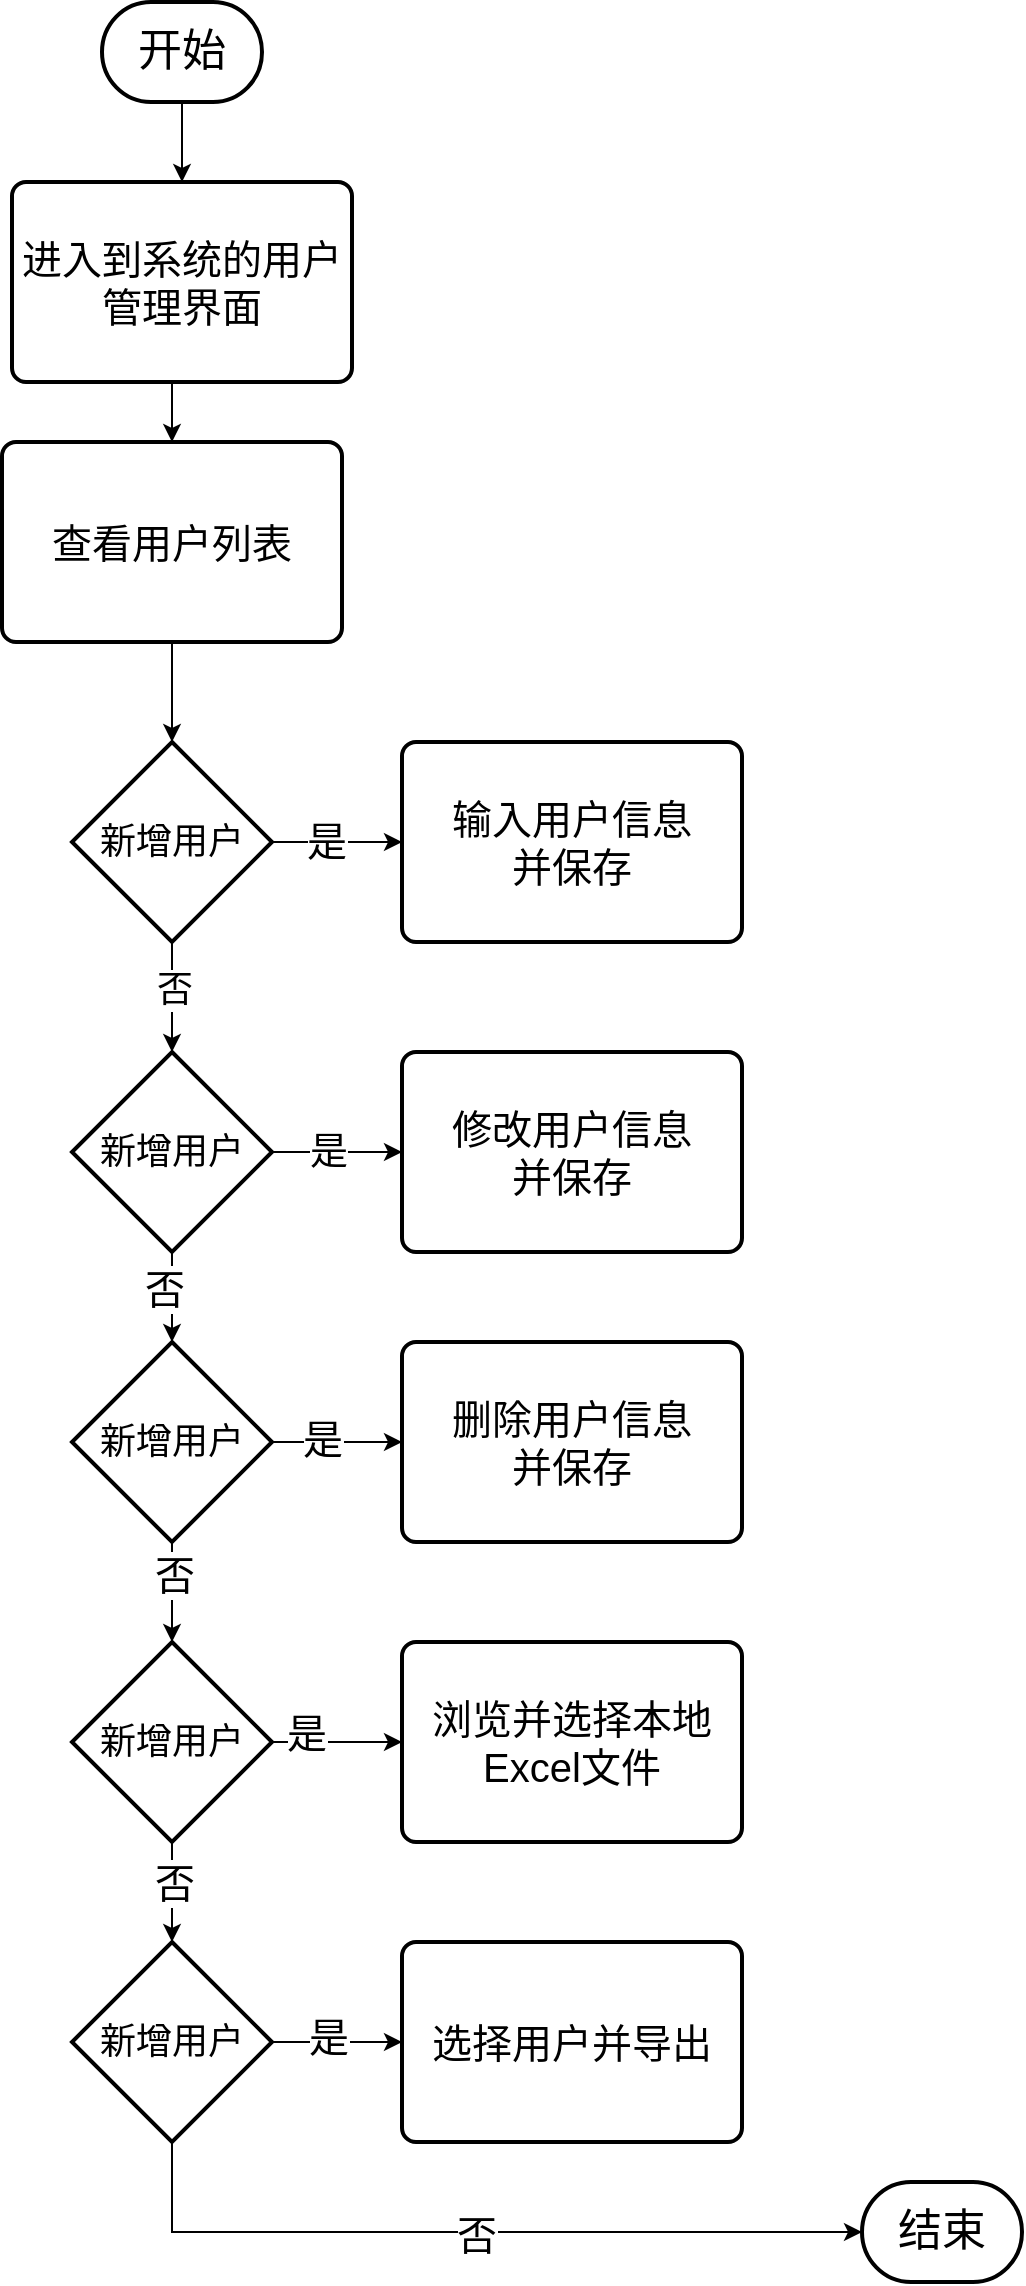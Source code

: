 <mxfile version="27.0.3">
  <diagram name="第 1 页" id="dHS4HcM5OpE4were0QTv">
    <mxGraphModel dx="1796" dy="1060" grid="1" gridSize="10" guides="1" tooltips="1" connect="1" arrows="1" fold="1" page="1" pageScale="1" pageWidth="827" pageHeight="1169" math="0" shadow="0">
      <root>
        <mxCell id="0" />
        <mxCell id="1" parent="0" />
        <mxCell id="wIUuPFmti2fKQQLoH150-15" style="edgeStyle=orthogonalEdgeStyle;rounded=0;orthogonalLoop=1;jettySize=auto;html=1;exitX=0.5;exitY=1;exitDx=0;exitDy=0;exitPerimeter=0;entryX=0.5;entryY=0;entryDx=0;entryDy=0;" edge="1" parent="1" source="wIUuPFmti2fKQQLoH150-1" target="wIUuPFmti2fKQQLoH150-2">
          <mxGeometry relative="1" as="geometry" />
        </mxCell>
        <mxCell id="wIUuPFmti2fKQQLoH150-1" value="&lt;font style=&quot;font-size: 22px;&quot;&gt;开始&lt;/font&gt;" style="strokeWidth=2;html=1;shape=mxgraph.flowchart.terminator;whiteSpace=wrap;" vertex="1" parent="1">
          <mxGeometry x="190" y="10" width="80" height="50" as="geometry" />
        </mxCell>
        <mxCell id="wIUuPFmti2fKQQLoH150-16" style="edgeStyle=orthogonalEdgeStyle;rounded=0;orthogonalLoop=1;jettySize=auto;html=1;exitX=0.5;exitY=1;exitDx=0;exitDy=0;entryX=0.5;entryY=0;entryDx=0;entryDy=0;" edge="1" parent="1" source="wIUuPFmti2fKQQLoH150-2" target="wIUuPFmti2fKQQLoH150-3">
          <mxGeometry relative="1" as="geometry" />
        </mxCell>
        <mxCell id="wIUuPFmti2fKQQLoH150-2" value="&lt;font style=&quot;font-size: 20px;&quot;&gt;进入到系统的用&lt;span style=&quot;background-color: transparent; color: light-dark(rgb(0, 0, 0), rgb(255, 255, 255));&quot;&gt;户&lt;/span&gt;&lt;/font&gt;&lt;div&gt;&lt;div&gt;&lt;font style=&quot;font-size: 20px;&quot;&gt;管理界面&lt;/font&gt;&lt;/div&gt;&lt;/div&gt;" style="rounded=1;whiteSpace=wrap;html=1;absoluteArcSize=1;arcSize=14;strokeWidth=2;" vertex="1" parent="1">
          <mxGeometry x="145" y="100" width="170" height="100" as="geometry" />
        </mxCell>
        <mxCell id="wIUuPFmti2fKQQLoH150-17" value="" style="edgeStyle=orthogonalEdgeStyle;rounded=0;orthogonalLoop=1;jettySize=auto;html=1;" edge="1" parent="1" source="wIUuPFmti2fKQQLoH150-3" target="wIUuPFmti2fKQQLoH150-5">
          <mxGeometry relative="1" as="geometry" />
        </mxCell>
        <mxCell id="wIUuPFmti2fKQQLoH150-3" value="&lt;span style=&quot;font-size: 20px;&quot;&gt;查看用户列表&lt;/span&gt;" style="rounded=1;whiteSpace=wrap;html=1;absoluteArcSize=1;arcSize=14;strokeWidth=2;" vertex="1" parent="1">
          <mxGeometry x="140" y="230" width="170" height="100" as="geometry" />
        </mxCell>
        <mxCell id="wIUuPFmti2fKQQLoH150-32" value="" style="edgeStyle=orthogonalEdgeStyle;rounded=0;orthogonalLoop=1;jettySize=auto;html=1;" edge="1" parent="1" source="wIUuPFmti2fKQQLoH150-4" target="wIUuPFmti2fKQQLoH150-13">
          <mxGeometry relative="1" as="geometry" />
        </mxCell>
        <mxCell id="wIUuPFmti2fKQQLoH150-36" value="&lt;font style=&quot;font-size: 20px;&quot;&gt;是&lt;/font&gt;" style="edgeLabel;html=1;align=center;verticalAlign=middle;resizable=0;points=[];" vertex="1" connectable="0" parent="wIUuPFmti2fKQQLoH150-32">
          <mxGeometry x="-0.157" y="3" relative="1" as="geometry">
            <mxPoint as="offset" />
          </mxGeometry>
        </mxCell>
        <mxCell id="wIUuPFmti2fKQQLoH150-4" value="&lt;font style=&quot;font-size: 18px;&quot;&gt;新增用户&lt;/font&gt;" style="strokeWidth=2;html=1;shape=mxgraph.flowchart.decision;whiteSpace=wrap;" vertex="1" parent="1">
          <mxGeometry x="175" y="980" width="100" height="100" as="geometry" />
        </mxCell>
        <mxCell id="wIUuPFmti2fKQQLoH150-19" value="" style="edgeStyle=orthogonalEdgeStyle;rounded=0;orthogonalLoop=1;jettySize=auto;html=1;" edge="1" parent="1" source="wIUuPFmti2fKQQLoH150-5" target="wIUuPFmti2fKQQLoH150-9">
          <mxGeometry relative="1" as="geometry" />
        </mxCell>
        <mxCell id="wIUuPFmti2fKQQLoH150-20" value="是" style="edgeLabel;html=1;align=center;verticalAlign=middle;resizable=0;points=[];fontSize=20;" vertex="1" connectable="0" parent="wIUuPFmti2fKQQLoH150-19">
          <mxGeometry x="-0.18" y="1" relative="1" as="geometry">
            <mxPoint as="offset" />
          </mxGeometry>
        </mxCell>
        <mxCell id="wIUuPFmti2fKQQLoH150-21" value="" style="edgeStyle=orthogonalEdgeStyle;rounded=0;orthogonalLoop=1;jettySize=auto;html=1;" edge="1" parent="1" source="wIUuPFmti2fKQQLoH150-5" target="wIUuPFmti2fKQQLoH150-6">
          <mxGeometry relative="1" as="geometry" />
        </mxCell>
        <mxCell id="wIUuPFmti2fKQQLoH150-22" value="否" style="edgeLabel;html=1;align=center;verticalAlign=middle;resizable=0;points=[];fontSize=18;" vertex="1" connectable="0" parent="wIUuPFmti2fKQQLoH150-21">
          <mxGeometry x="-0.12" y="1" relative="1" as="geometry">
            <mxPoint as="offset" />
          </mxGeometry>
        </mxCell>
        <mxCell id="wIUuPFmti2fKQQLoH150-5" value="&lt;font style=&quot;font-size: 18px;&quot;&gt;新增用户&lt;/font&gt;" style="strokeWidth=2;html=1;shape=mxgraph.flowchart.decision;whiteSpace=wrap;" vertex="1" parent="1">
          <mxGeometry x="175" y="380" width="100" height="100" as="geometry" />
        </mxCell>
        <mxCell id="wIUuPFmti2fKQQLoH150-23" value="" style="edgeStyle=orthogonalEdgeStyle;rounded=0;orthogonalLoop=1;jettySize=auto;html=1;" edge="1" parent="1" source="wIUuPFmti2fKQQLoH150-6" target="wIUuPFmti2fKQQLoH150-10">
          <mxGeometry relative="1" as="geometry" />
        </mxCell>
        <mxCell id="wIUuPFmti2fKQQLoH150-24" value="是" style="edgeLabel;html=1;align=center;verticalAlign=middle;resizable=0;points=[];fontSize=19;" vertex="1" connectable="0" parent="wIUuPFmti2fKQQLoH150-23">
          <mxGeometry x="-0.157" relative="1" as="geometry">
            <mxPoint as="offset" />
          </mxGeometry>
        </mxCell>
        <mxCell id="wIUuPFmti2fKQQLoH150-25" value="" style="edgeStyle=orthogonalEdgeStyle;rounded=0;orthogonalLoop=1;jettySize=auto;html=1;" edge="1" parent="1" source="wIUuPFmti2fKQQLoH150-6" target="wIUuPFmti2fKQQLoH150-7">
          <mxGeometry relative="1" as="geometry" />
        </mxCell>
        <mxCell id="wIUuPFmti2fKQQLoH150-26" value="否" style="edgeLabel;html=1;align=center;verticalAlign=middle;resizable=0;points=[];fontSize=20;" vertex="1" connectable="0" parent="wIUuPFmti2fKQQLoH150-25">
          <mxGeometry x="-0.191" y="-4" relative="1" as="geometry">
            <mxPoint as="offset" />
          </mxGeometry>
        </mxCell>
        <mxCell id="wIUuPFmti2fKQQLoH150-6" value="&lt;font style=&quot;font-size: 18px;&quot;&gt;新增用户&lt;/font&gt;" style="strokeWidth=2;html=1;shape=mxgraph.flowchart.decision;whiteSpace=wrap;" vertex="1" parent="1">
          <mxGeometry x="175" y="535" width="100" height="100" as="geometry" />
        </mxCell>
        <mxCell id="wIUuPFmti2fKQQLoH150-27" value="" style="edgeStyle=orthogonalEdgeStyle;rounded=0;orthogonalLoop=1;jettySize=auto;html=1;" edge="1" parent="1" source="wIUuPFmti2fKQQLoH150-7" target="wIUuPFmti2fKQQLoH150-11">
          <mxGeometry relative="1" as="geometry" />
        </mxCell>
        <mxCell id="wIUuPFmti2fKQQLoH150-28" value="是" style="edgeLabel;html=1;align=center;verticalAlign=middle;resizable=0;points=[];fontSize=20;" vertex="1" connectable="0" parent="wIUuPFmti2fKQQLoH150-27">
          <mxGeometry x="-0.249" y="2" relative="1" as="geometry">
            <mxPoint as="offset" />
          </mxGeometry>
        </mxCell>
        <mxCell id="wIUuPFmti2fKQQLoH150-29" value="" style="edgeStyle=orthogonalEdgeStyle;rounded=0;orthogonalLoop=1;jettySize=auto;html=1;" edge="1" parent="1" source="wIUuPFmti2fKQQLoH150-7" target="wIUuPFmti2fKQQLoH150-8">
          <mxGeometry relative="1" as="geometry" />
        </mxCell>
        <mxCell id="wIUuPFmti2fKQQLoH150-33" value="&lt;font style=&quot;font-size: 20px;&quot;&gt;否&lt;/font&gt;" style="edgeLabel;html=1;align=center;verticalAlign=middle;resizable=0;points=[];" vertex="1" connectable="0" parent="wIUuPFmti2fKQQLoH150-29">
          <mxGeometry x="-0.352" y="1" relative="1" as="geometry">
            <mxPoint as="offset" />
          </mxGeometry>
        </mxCell>
        <mxCell id="wIUuPFmti2fKQQLoH150-7" value="&lt;font style=&quot;font-size: 18px;&quot;&gt;新增用户&lt;/font&gt;" style="strokeWidth=2;html=1;shape=mxgraph.flowchart.decision;whiteSpace=wrap;" vertex="1" parent="1">
          <mxGeometry x="175" y="680" width="100" height="100" as="geometry" />
        </mxCell>
        <mxCell id="wIUuPFmti2fKQQLoH150-30" value="" style="edgeStyle=orthogonalEdgeStyle;rounded=0;orthogonalLoop=1;jettySize=auto;html=1;" edge="1" parent="1" source="wIUuPFmti2fKQQLoH150-8" target="wIUuPFmti2fKQQLoH150-4">
          <mxGeometry relative="1" as="geometry" />
        </mxCell>
        <mxCell id="wIUuPFmti2fKQQLoH150-35" value="&lt;font style=&quot;font-size: 20px;&quot;&gt;否&lt;/font&gt;" style="edgeLabel;html=1;align=center;verticalAlign=middle;resizable=0;points=[];" vertex="1" connectable="0" parent="wIUuPFmti2fKQQLoH150-30">
          <mxGeometry x="-0.216" y="1" relative="1" as="geometry">
            <mxPoint as="offset" />
          </mxGeometry>
        </mxCell>
        <mxCell id="wIUuPFmti2fKQQLoH150-31" value="" style="edgeStyle=orthogonalEdgeStyle;rounded=0;orthogonalLoop=1;jettySize=auto;html=1;" edge="1" parent="1" source="wIUuPFmti2fKQQLoH150-8" target="wIUuPFmti2fKQQLoH150-12">
          <mxGeometry relative="1" as="geometry" />
        </mxCell>
        <mxCell id="wIUuPFmti2fKQQLoH150-34" value="&lt;font style=&quot;font-size: 20px;&quot;&gt;是&lt;/font&gt;" style="edgeLabel;html=1;align=center;verticalAlign=middle;resizable=0;points=[];" vertex="1" connectable="0" parent="wIUuPFmti2fKQQLoH150-31">
          <mxGeometry x="-0.495" y="5" relative="1" as="geometry">
            <mxPoint as="offset" />
          </mxGeometry>
        </mxCell>
        <mxCell id="wIUuPFmti2fKQQLoH150-8" value="&lt;font style=&quot;font-size: 18px;&quot;&gt;新增用户&lt;/font&gt;" style="strokeWidth=2;html=1;shape=mxgraph.flowchart.decision;whiteSpace=wrap;" vertex="1" parent="1">
          <mxGeometry x="175" y="830" width="100" height="100" as="geometry" />
        </mxCell>
        <mxCell id="wIUuPFmti2fKQQLoH150-9" value="&lt;span style=&quot;font-size: 20px;&quot;&gt;输入用户信息&lt;/span&gt;&lt;div&gt;&lt;span style=&quot;font-size: 20px;&quot;&gt;并保存&lt;/span&gt;&lt;/div&gt;" style="rounded=1;whiteSpace=wrap;html=1;absoluteArcSize=1;arcSize=14;strokeWidth=2;" vertex="1" parent="1">
          <mxGeometry x="340" y="380" width="170" height="100" as="geometry" />
        </mxCell>
        <mxCell id="wIUuPFmti2fKQQLoH150-10" value="&lt;span style=&quot;font-size: 20px;&quot;&gt;修改用户信息&lt;/span&gt;&lt;div&gt;&lt;span style=&quot;font-size: 20px;&quot;&gt;并保存&lt;/span&gt;&lt;/div&gt;" style="rounded=1;whiteSpace=wrap;html=1;absoluteArcSize=1;arcSize=14;strokeWidth=2;" vertex="1" parent="1">
          <mxGeometry x="340" y="535" width="170" height="100" as="geometry" />
        </mxCell>
        <mxCell id="wIUuPFmti2fKQQLoH150-11" value="&lt;span style=&quot;font-size: 20px;&quot;&gt;删除用户信息&lt;/span&gt;&lt;div&gt;&lt;span style=&quot;font-size: 20px;&quot;&gt;并保存&lt;/span&gt;&lt;/div&gt;" style="rounded=1;whiteSpace=wrap;html=1;absoluteArcSize=1;arcSize=14;strokeWidth=2;" vertex="1" parent="1">
          <mxGeometry x="340" y="680" width="170" height="100" as="geometry" />
        </mxCell>
        <mxCell id="wIUuPFmti2fKQQLoH150-12" value="&lt;span style=&quot;font-size: 20px;&quot;&gt;浏览并选择本地Excel文件&lt;/span&gt;" style="rounded=1;whiteSpace=wrap;html=1;absoluteArcSize=1;arcSize=14;strokeWidth=2;" vertex="1" parent="1">
          <mxGeometry x="340" y="830" width="170" height="100" as="geometry" />
        </mxCell>
        <mxCell id="wIUuPFmti2fKQQLoH150-13" value="&lt;span style=&quot;font-size: 20px;&quot;&gt;选择用户并导出&lt;/span&gt;" style="rounded=1;whiteSpace=wrap;html=1;absoluteArcSize=1;arcSize=14;strokeWidth=2;" vertex="1" parent="1">
          <mxGeometry x="340" y="980" width="170" height="100" as="geometry" />
        </mxCell>
        <mxCell id="wIUuPFmti2fKQQLoH150-14" value="&lt;font style=&quot;font-size: 22px;&quot;&gt;结束&lt;/font&gt;" style="strokeWidth=2;html=1;shape=mxgraph.flowchart.terminator;whiteSpace=wrap;" vertex="1" parent="1">
          <mxGeometry x="570" y="1100" width="80" height="50" as="geometry" />
        </mxCell>
        <mxCell id="wIUuPFmti2fKQQLoH150-37" style="edgeStyle=orthogonalEdgeStyle;rounded=0;orthogonalLoop=1;jettySize=auto;html=1;exitX=0.5;exitY=1;exitDx=0;exitDy=0;exitPerimeter=0;entryX=0;entryY=0.5;entryDx=0;entryDy=0;entryPerimeter=0;" edge="1" parent="1" source="wIUuPFmti2fKQQLoH150-4" target="wIUuPFmti2fKQQLoH150-14">
          <mxGeometry relative="1" as="geometry" />
        </mxCell>
        <mxCell id="wIUuPFmti2fKQQLoH150-38" value="&lt;font style=&quot;font-size: 20px;&quot;&gt;否&lt;/font&gt;" style="edgeLabel;html=1;align=center;verticalAlign=middle;resizable=0;points=[];" vertex="1" connectable="0" parent="wIUuPFmti2fKQQLoH150-37">
          <mxGeometry x="0.007" y="-1" relative="1" as="geometry">
            <mxPoint as="offset" />
          </mxGeometry>
        </mxCell>
      </root>
    </mxGraphModel>
  </diagram>
</mxfile>
